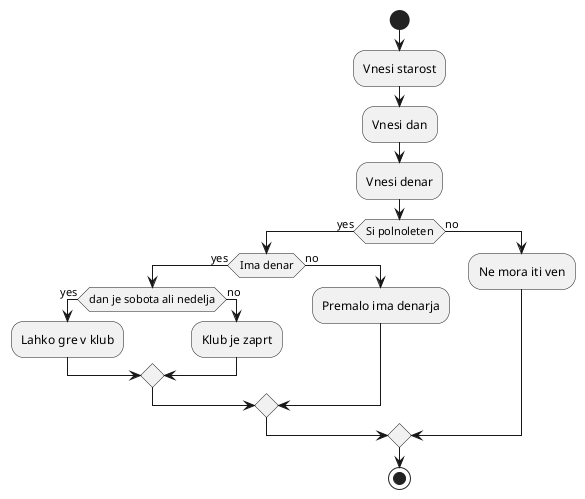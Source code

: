 
[Edit online]

@startuml

start

:Vnesi starost;
:Vnesi dan;
:Vnesi denar;

if (Si polnoleten) then (yes)
    if (Ima denar) then (yes)
        if(dan je sobota ali nedelja) then (yes)
            :Lahko gre v klub;
        else (no)
            :Klub je zaprt;
        endif
    else (no)
        :Premalo ima denarja;
  endif
else (no)
    :Ne mora iti ven;
endif

stop

@enduml
